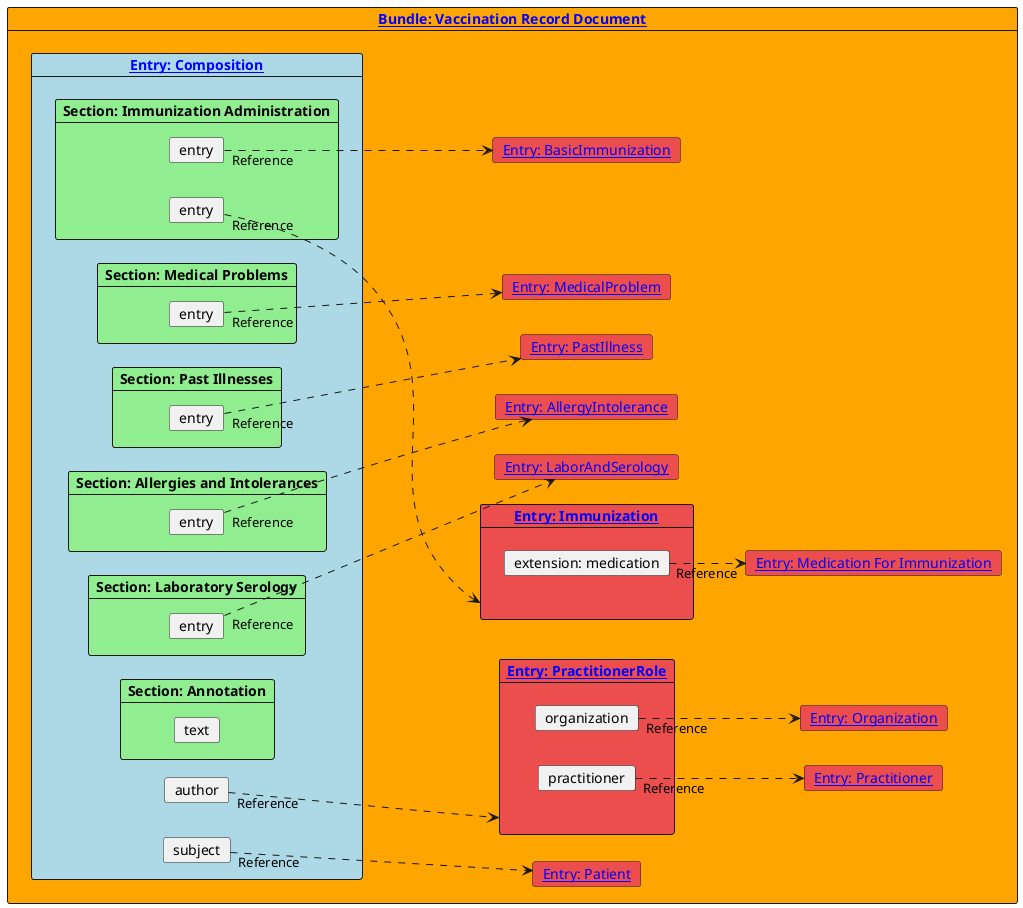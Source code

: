 @startuml
left to right direction

card "[[StructureDefinition-ch-vacd-document-vaccination-record.html Bundle: Vaccination Record Document]]" as document #Orange {
 card "[[StructureDefinition-ch-vacd-composition-vaccination-record.html Entry: Composition]]" as composition #Lightblue  {
    card subject
    card author
    
    card "Section: Immunization Administration" #LightGreen {
        card entry as entry1.1
        card entry as entry1.2
    }
    card "Section: Medical Problems" #LightGreen {
        card entry as entry2.1
    }
    card "Section: Past Illnesses" #LightGreen {
        card entry as entry3.1
    }
    card "Section: Allergies and Intolerances" #LightGreen {
        card entry as entry4.1
    }
    card "Section: Laboratory Serology" #LightGreen {
        card entry as entry5.1
    }
    card "Section: Annotation" #LightGreen {
        card "text"
    }

 }
 card "[[http://fhir.ch/ig/ch-core/StructureDefinition/ch-core-patient-epr Entry: Patient]]" as patient #ec4d4dff {
 }
 card "[[http://fhir.ch/ig/ch-core/StructureDefinition/ch-core-practitionerrole-epr Entry: PractitionerRole]]" as practitionerrole #ec4d4dff {
   card practitioner as practitioner1
   card organization as organization1
 }
 card "[[http://fhir.ch/ig/ch-core/StructureDefinition/ch-core-practitioner-epr Entry: Practitioner]]" as practitioner #ec4d4dff {
 }
 card "[[http://fhir.ch/ig/ch-core/StructureDefinition/ch-core-organization-epr Entry: Organization]]" as organization #ec4d4dff {
 }
 card "[[StructureDefinition-ch-vacd-immunization.html Entry: Immunization]]" as immunization1 #ec4d4dff {
    card "extension: medication" as extimmunmedi
 }
 card "[[StructureDefinition-ch-vacd-medication-for-immunization.html Entry: Medication For Immunization]]" as mediforimmun #ec4d4dff {
 }
 card "[[StructureDefinition-ch-vacd-basic-immunization.html Entry: BasicImmunization]]" as basicimmunization #ec4d4dff {
 }
 card "[[StructureDefinition-ch-vacd-medical-problems.html Entry: MedicalProblem]]" as medicalproblem #ec4d4dff {
 }
 card "[[StructureDefinition-ch-vacd-pastillnesses.html Entry: PastIllness]]" as pastillness #ec4d4dff {
 }
 card "[[StructureDefinition-ch-vacd-allergyintolerances.html Entry: AllergyIntolerance]]" as allergyintolerance #ec4d4dff {
 }
 card "[[StructureDefinition-ch-vacd-laboratory-serology.html Entry: LaborAndSerology]]" as laborandserology #ec4d4dff {
 }

practitioner1 "Reference"..> practitioner
organization1 "Reference"..> organization


subject "Reference"..> patient
author "Reference"..> practitionerrole
entry1.1 "Reference"..> immunization1
extimmunmedi "Reference"..> mediforimmun
entry1.2 "Reference"..> basicimmunization
entry2.1 "Reference"..> medicalproblem
entry3.1 "Reference"..> pastillness
entry4.1 "Reference"..> allergyintolerance
entry5.1 "Reference"..> laborandserology

}
@enduml